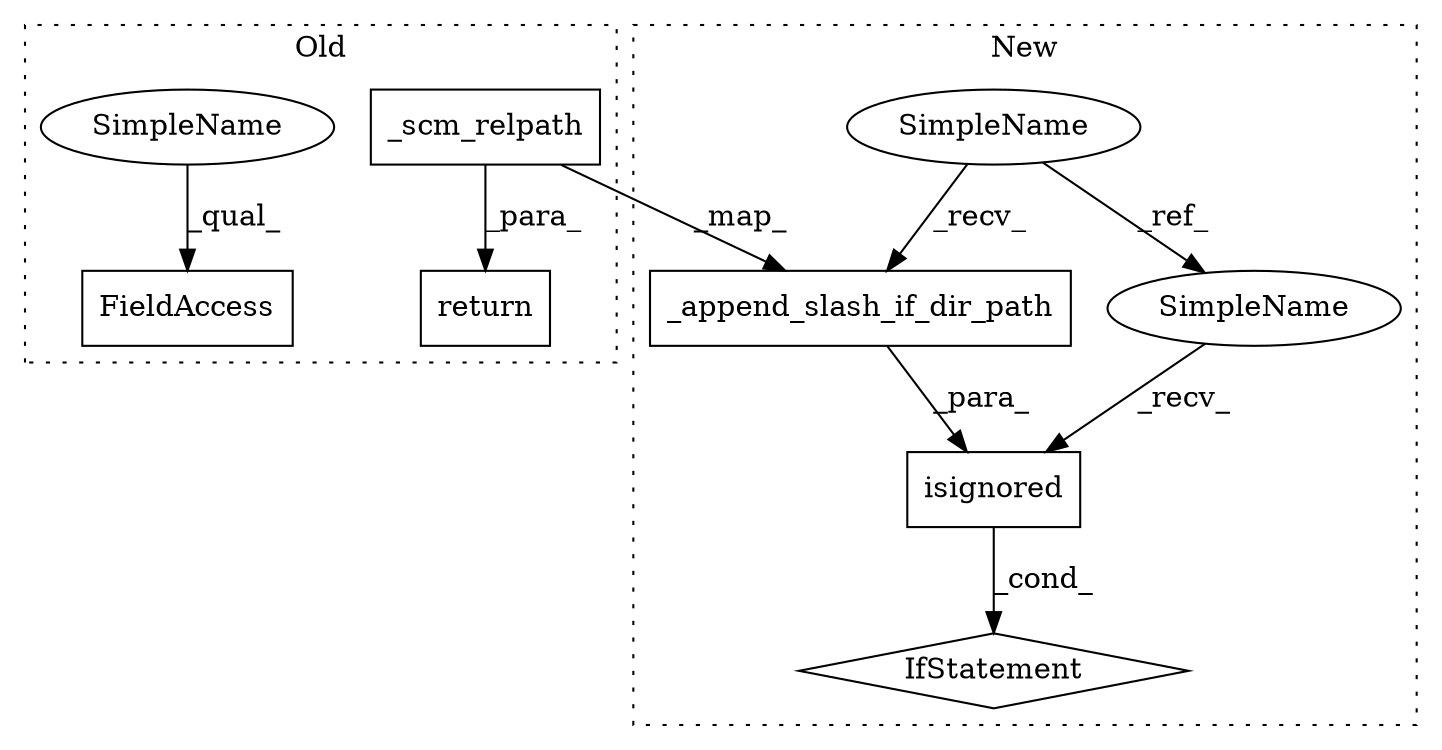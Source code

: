 digraph G {
subgraph cluster0 {
1 [label="_scm_relpath" a="32" s="1909,1929" l="13,1" shape="box"];
5 [label="FieldAccess" a="22" s="1884" l="12" shape="box"];
7 [label="return" a="41" s="1877" l="7" shape="box"];
9 [label="SimpleName" a="42" s="1884" l="4" shape="ellipse"];
label = "Old";
style="dotted";
}
subgraph cluster1 {
2 [label="_append_slash_if_dir_path" a="32" s="2792,2825" l="26,1" shape="box"];
3 [label="isignored" a="32" s="2777,2826" l="10,1" shape="box"];
4 [label="SimpleName" a="42" s="2743" l="4" shape="ellipse"];
6 [label="IfStatement" a="25" s="2768,2827" l="4,2" shape="diamond"];
8 [label="SimpleName" a="42" s="2772" l="4" shape="ellipse"];
label = "New";
style="dotted";
}
1 -> 7 [label="_para_"];
1 -> 2 [label="_map_"];
2 -> 3 [label="_para_"];
3 -> 6 [label="_cond_"];
4 -> 2 [label="_recv_"];
4 -> 8 [label="_ref_"];
8 -> 3 [label="_recv_"];
9 -> 5 [label="_qual_"];
}